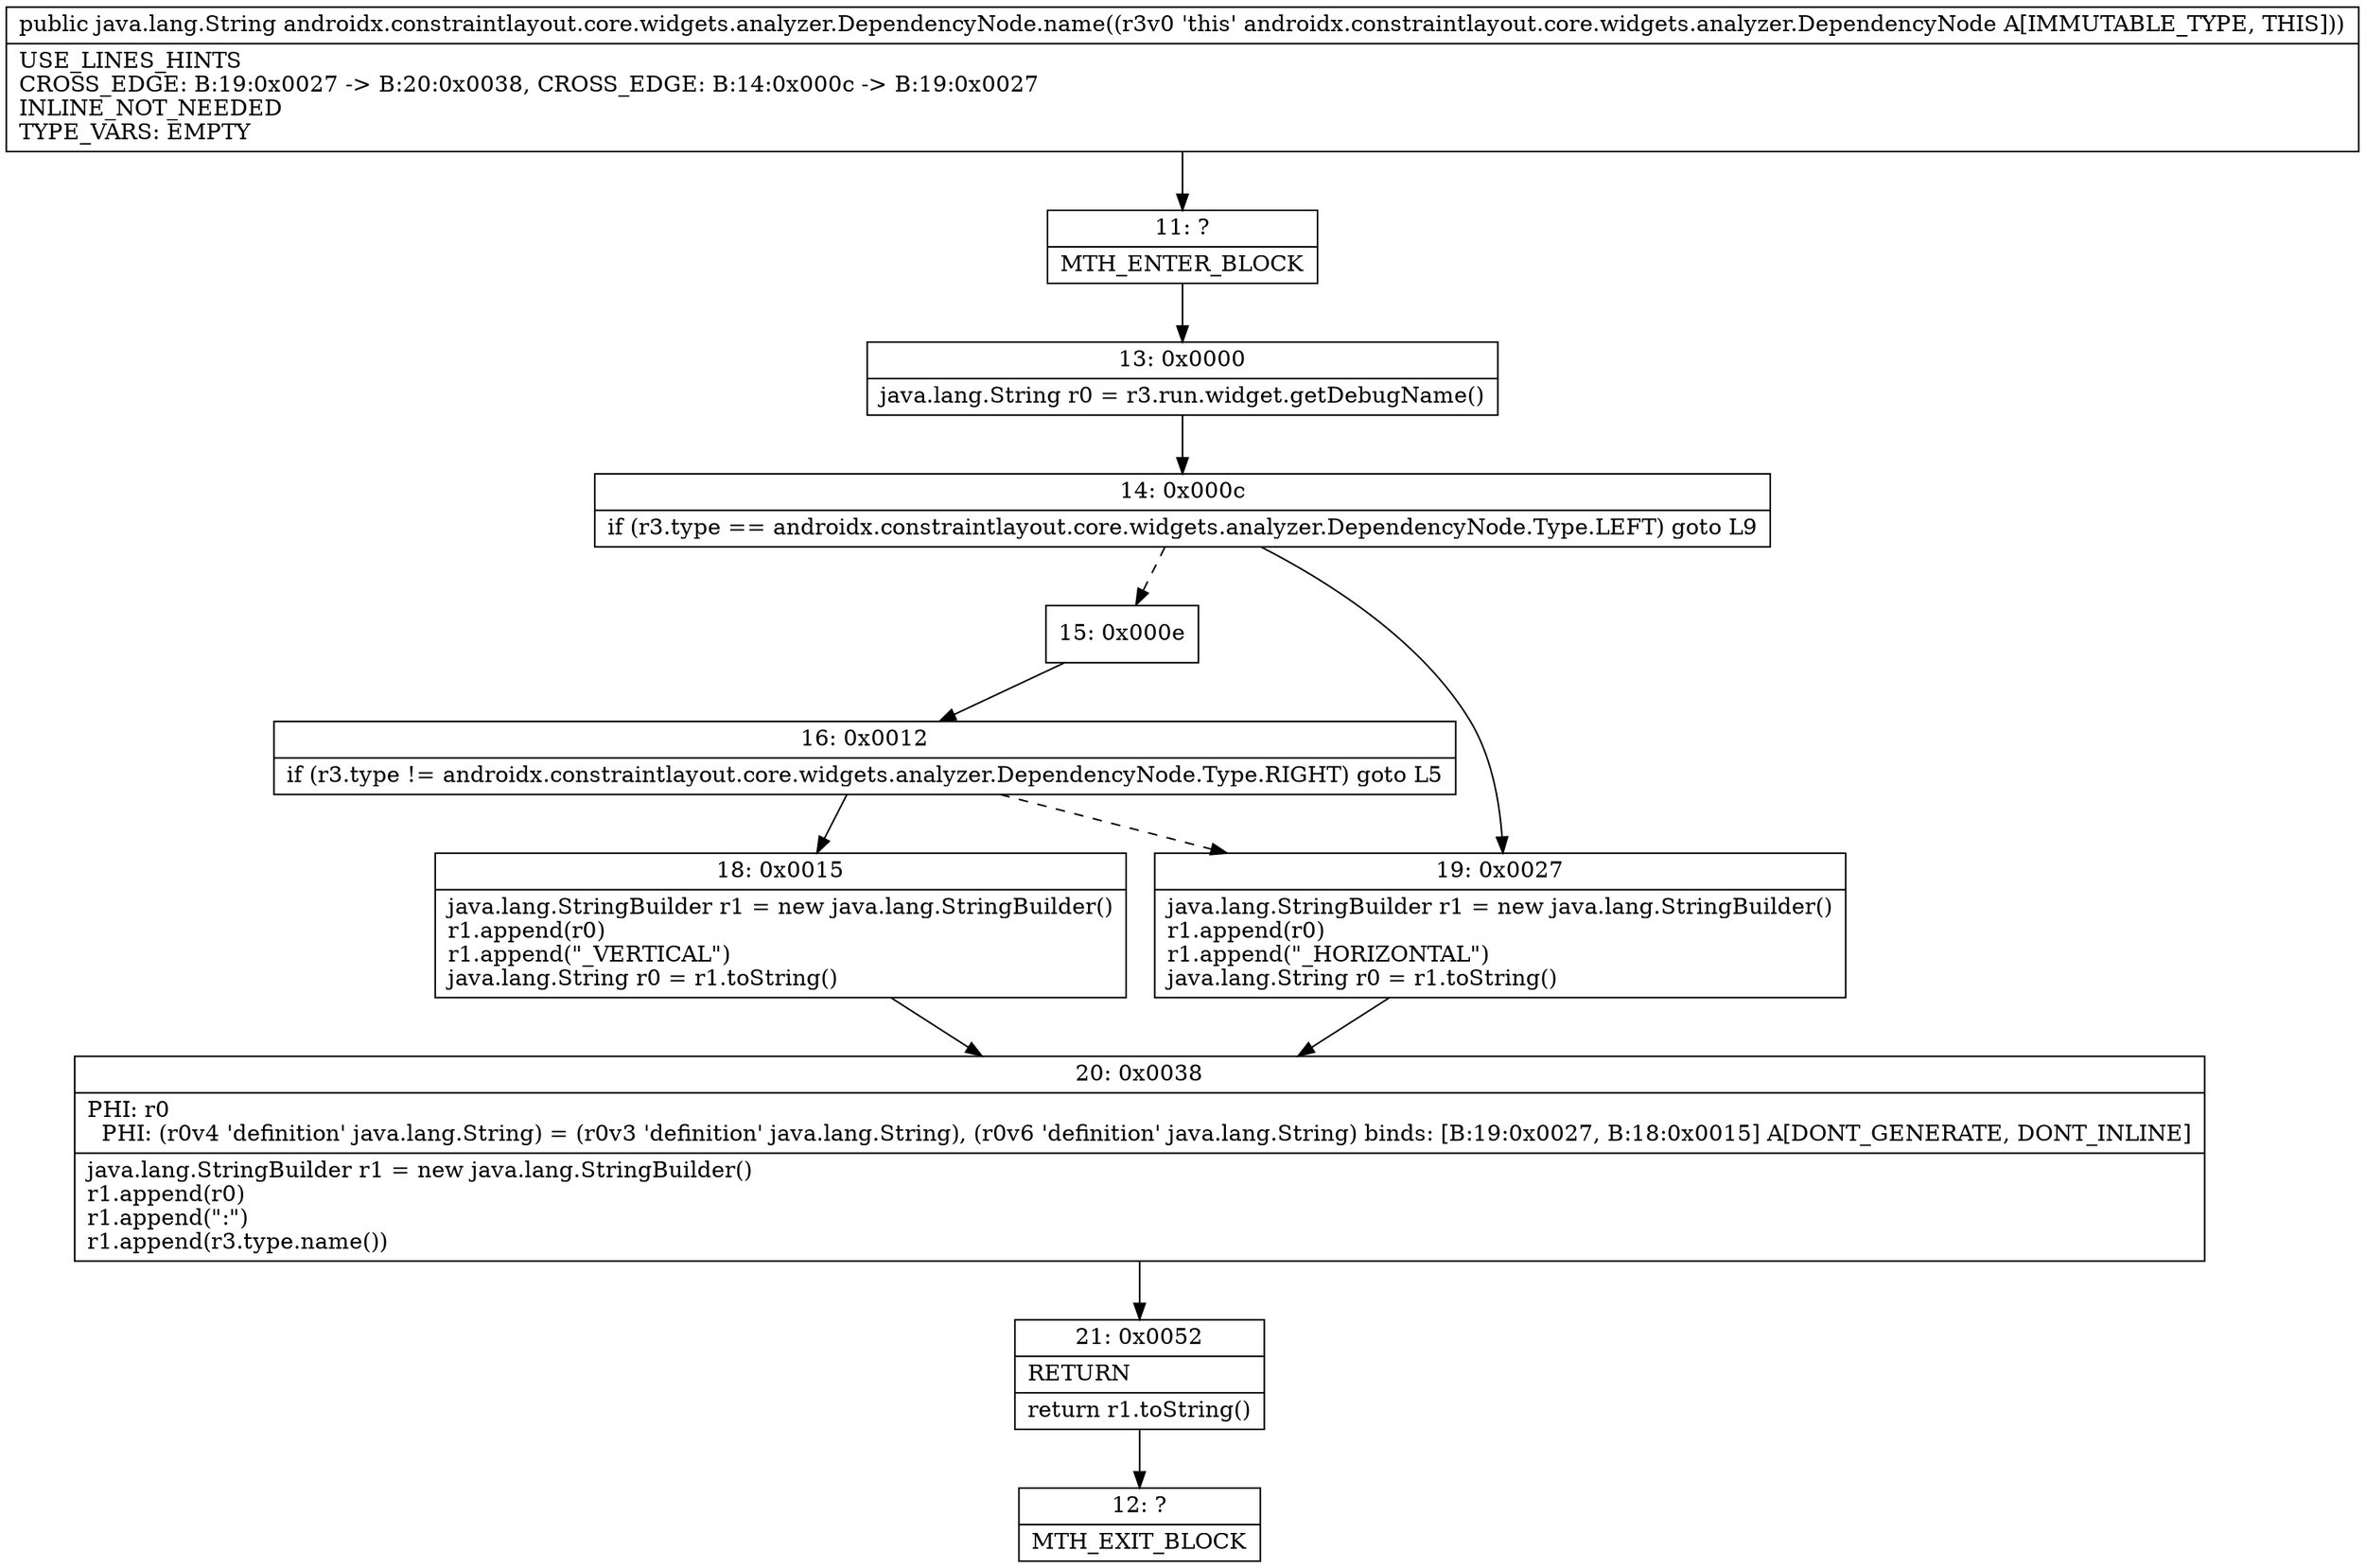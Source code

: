digraph "CFG forandroidx.constraintlayout.core.widgets.analyzer.DependencyNode.name()Ljava\/lang\/String;" {
Node_11 [shape=record,label="{11\:\ ?|MTH_ENTER_BLOCK\l}"];
Node_13 [shape=record,label="{13\:\ 0x0000|java.lang.String r0 = r3.run.widget.getDebugName()\l}"];
Node_14 [shape=record,label="{14\:\ 0x000c|if (r3.type == androidx.constraintlayout.core.widgets.analyzer.DependencyNode.Type.LEFT) goto L9\l}"];
Node_15 [shape=record,label="{15\:\ 0x000e}"];
Node_16 [shape=record,label="{16\:\ 0x0012|if (r3.type != androidx.constraintlayout.core.widgets.analyzer.DependencyNode.Type.RIGHT) goto L5\l}"];
Node_18 [shape=record,label="{18\:\ 0x0015|java.lang.StringBuilder r1 = new java.lang.StringBuilder()\lr1.append(r0)\lr1.append(\"_VERTICAL\")\ljava.lang.String r0 = r1.toString()\l}"];
Node_20 [shape=record,label="{20\:\ 0x0038|PHI: r0 \l  PHI: (r0v4 'definition' java.lang.String) = (r0v3 'definition' java.lang.String), (r0v6 'definition' java.lang.String) binds: [B:19:0x0027, B:18:0x0015] A[DONT_GENERATE, DONT_INLINE]\l|java.lang.StringBuilder r1 = new java.lang.StringBuilder()\lr1.append(r0)\lr1.append(\":\")\lr1.append(r3.type.name())\l}"];
Node_21 [shape=record,label="{21\:\ 0x0052|RETURN\l|return r1.toString()\l}"];
Node_12 [shape=record,label="{12\:\ ?|MTH_EXIT_BLOCK\l}"];
Node_19 [shape=record,label="{19\:\ 0x0027|java.lang.StringBuilder r1 = new java.lang.StringBuilder()\lr1.append(r0)\lr1.append(\"_HORIZONTAL\")\ljava.lang.String r0 = r1.toString()\l}"];
MethodNode[shape=record,label="{public java.lang.String androidx.constraintlayout.core.widgets.analyzer.DependencyNode.name((r3v0 'this' androidx.constraintlayout.core.widgets.analyzer.DependencyNode A[IMMUTABLE_TYPE, THIS]))  | USE_LINES_HINTS\lCROSS_EDGE: B:19:0x0027 \-\> B:20:0x0038, CROSS_EDGE: B:14:0x000c \-\> B:19:0x0027\lINLINE_NOT_NEEDED\lTYPE_VARS: EMPTY\l}"];
MethodNode -> Node_11;Node_11 -> Node_13;
Node_13 -> Node_14;
Node_14 -> Node_15[style=dashed];
Node_14 -> Node_19;
Node_15 -> Node_16;
Node_16 -> Node_18;
Node_16 -> Node_19[style=dashed];
Node_18 -> Node_20;
Node_20 -> Node_21;
Node_21 -> Node_12;
Node_19 -> Node_20;
}

